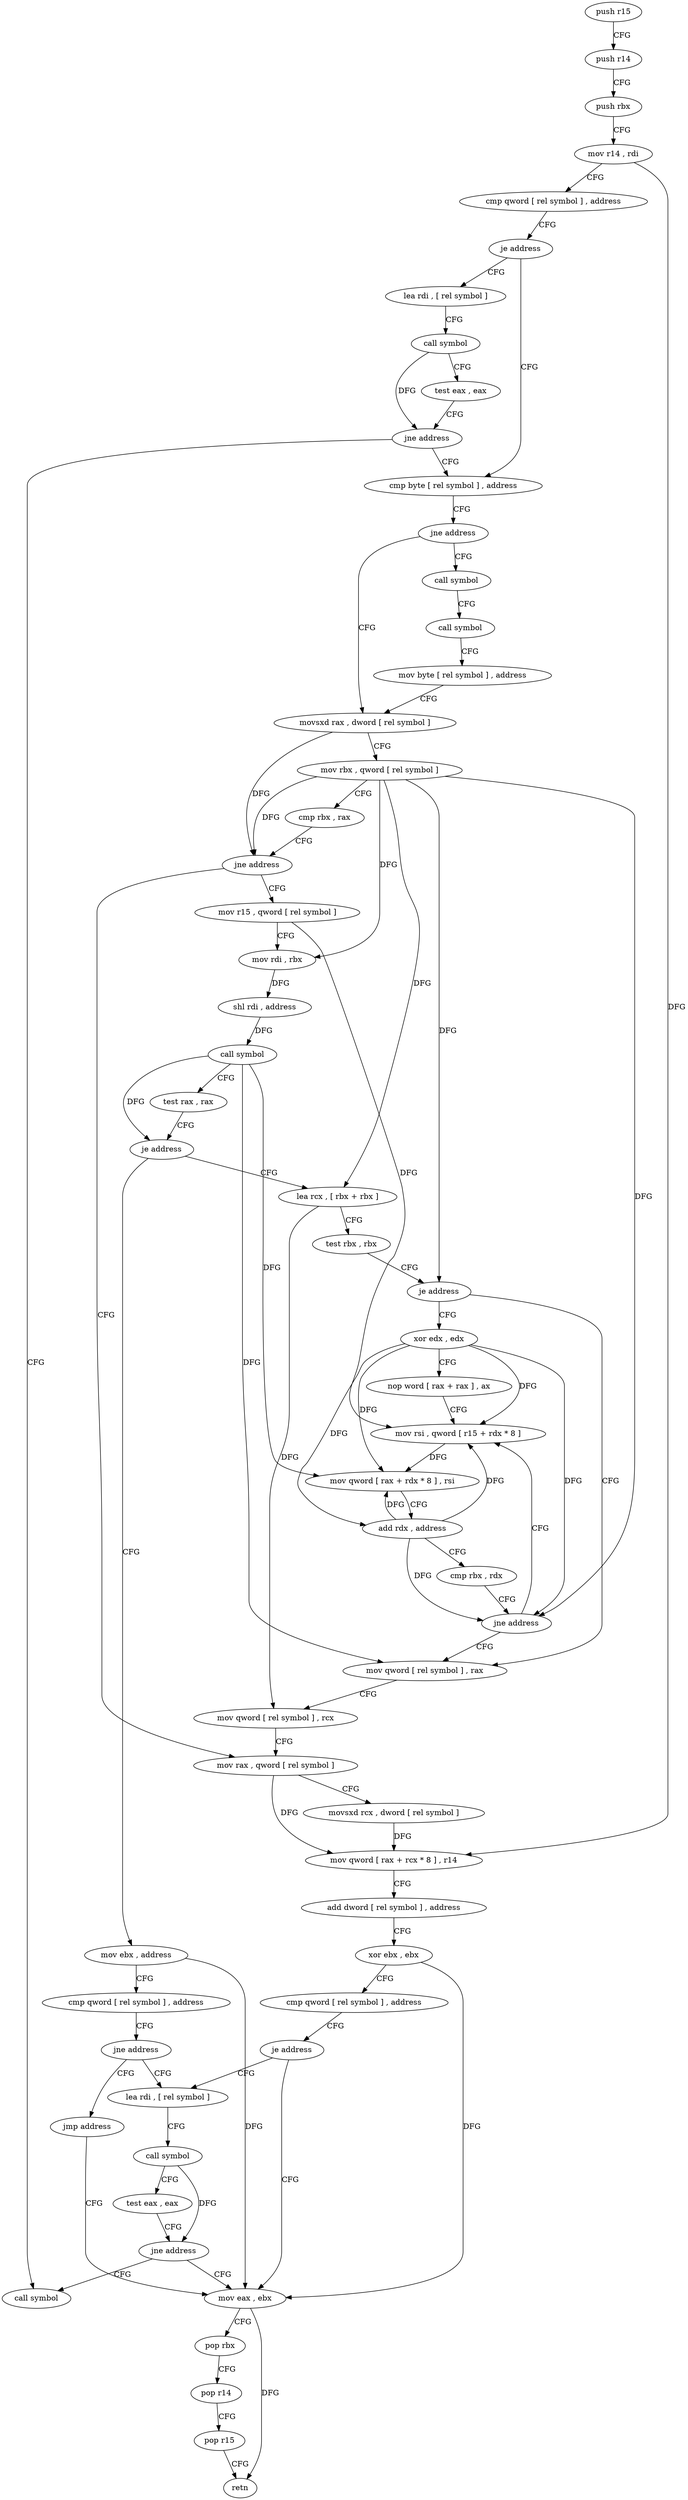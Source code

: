 digraph "func" {
"160480" [label = "push r15" ]
"160482" [label = "push r14" ]
"160484" [label = "push rbx" ]
"160485" [label = "mov r14 , rdi" ]
"160488" [label = "cmp qword [ rel symbol ] , address" ]
"160496" [label = "je address" ]
"160518" [label = "cmp byte [ rel symbol ] , address" ]
"160498" [label = "lea rdi , [ rel symbol ]" ]
"160525" [label = "jne address" ]
"160544" [label = "movsxd rax , dword [ rel symbol ]" ]
"160527" [label = "call symbol" ]
"160505" [label = "call symbol" ]
"160510" [label = "test eax , eax" ]
"160512" [label = "jne address" ]
"160717" [label = "call symbol" ]
"160551" [label = "mov rbx , qword [ rel symbol ]" ]
"160558" [label = "cmp rbx , rax" ]
"160561" [label = "jne address" ]
"160639" [label = "mov rax , qword [ rel symbol ]" ]
"160563" [label = "mov r15 , qword [ rel symbol ]" ]
"160532" [label = "call symbol" ]
"160537" [label = "mov byte [ rel symbol ] , address" ]
"160646" [label = "movsxd rcx , dword [ rel symbol ]" ]
"160653" [label = "mov qword [ rax + rcx * 8 ] , r14" ]
"160657" [label = "add dword [ rel symbol ] , address" ]
"160664" [label = "xor ebx , ebx" ]
"160666" [label = "cmp qword [ rel symbol ] , address" ]
"160674" [label = "je address" ]
"160692" [label = "mov eax , ebx" ]
"160676" [label = "lea rdi , [ rel symbol ]" ]
"160570" [label = "mov rdi , rbx" ]
"160573" [label = "shl rdi , address" ]
"160577" [label = "call symbol" ]
"160582" [label = "test rax , rax" ]
"160585" [label = "je address" ]
"160700" [label = "mov ebx , address" ]
"160587" [label = "lea rcx , [ rbx + rbx ]" ]
"160694" [label = "pop rbx" ]
"160695" [label = "pop r14" ]
"160697" [label = "pop r15" ]
"160699" [label = "retn" ]
"160683" [label = "call symbol" ]
"160688" [label = "test eax , eax" ]
"160690" [label = "jne address" ]
"160705" [label = "cmp qword [ rel symbol ] , address" ]
"160713" [label = "jne address" ]
"160715" [label = "jmp address" ]
"160591" [label = "test rbx , rbx" ]
"160594" [label = "je address" ]
"160625" [label = "mov qword [ rel symbol ] , rax" ]
"160596" [label = "xor edx , edx" ]
"160632" [label = "mov qword [ rel symbol ] , rcx" ]
"160598" [label = "nop word [ rax + rax ] , ax" ]
"160608" [label = "mov rsi , qword [ r15 + rdx * 8 ]" ]
"160612" [label = "mov qword [ rax + rdx * 8 ] , rsi" ]
"160616" [label = "add rdx , address" ]
"160620" [label = "cmp rbx , rdx" ]
"160623" [label = "jne address" ]
"160480" -> "160482" [ label = "CFG" ]
"160482" -> "160484" [ label = "CFG" ]
"160484" -> "160485" [ label = "CFG" ]
"160485" -> "160488" [ label = "CFG" ]
"160485" -> "160653" [ label = "DFG" ]
"160488" -> "160496" [ label = "CFG" ]
"160496" -> "160518" [ label = "CFG" ]
"160496" -> "160498" [ label = "CFG" ]
"160518" -> "160525" [ label = "CFG" ]
"160498" -> "160505" [ label = "CFG" ]
"160525" -> "160544" [ label = "CFG" ]
"160525" -> "160527" [ label = "CFG" ]
"160544" -> "160551" [ label = "CFG" ]
"160544" -> "160561" [ label = "DFG" ]
"160527" -> "160532" [ label = "CFG" ]
"160505" -> "160510" [ label = "CFG" ]
"160505" -> "160512" [ label = "DFG" ]
"160510" -> "160512" [ label = "CFG" ]
"160512" -> "160717" [ label = "CFG" ]
"160512" -> "160518" [ label = "CFG" ]
"160551" -> "160558" [ label = "CFG" ]
"160551" -> "160561" [ label = "DFG" ]
"160551" -> "160570" [ label = "DFG" ]
"160551" -> "160587" [ label = "DFG" ]
"160551" -> "160594" [ label = "DFG" ]
"160551" -> "160623" [ label = "DFG" ]
"160558" -> "160561" [ label = "CFG" ]
"160561" -> "160639" [ label = "CFG" ]
"160561" -> "160563" [ label = "CFG" ]
"160639" -> "160646" [ label = "CFG" ]
"160639" -> "160653" [ label = "DFG" ]
"160563" -> "160570" [ label = "CFG" ]
"160563" -> "160608" [ label = "DFG" ]
"160532" -> "160537" [ label = "CFG" ]
"160537" -> "160544" [ label = "CFG" ]
"160646" -> "160653" [ label = "DFG" ]
"160653" -> "160657" [ label = "CFG" ]
"160657" -> "160664" [ label = "CFG" ]
"160664" -> "160666" [ label = "CFG" ]
"160664" -> "160692" [ label = "DFG" ]
"160666" -> "160674" [ label = "CFG" ]
"160674" -> "160692" [ label = "CFG" ]
"160674" -> "160676" [ label = "CFG" ]
"160692" -> "160694" [ label = "CFG" ]
"160692" -> "160699" [ label = "DFG" ]
"160676" -> "160683" [ label = "CFG" ]
"160570" -> "160573" [ label = "DFG" ]
"160573" -> "160577" [ label = "DFG" ]
"160577" -> "160582" [ label = "CFG" ]
"160577" -> "160585" [ label = "DFG" ]
"160577" -> "160625" [ label = "DFG" ]
"160577" -> "160612" [ label = "DFG" ]
"160582" -> "160585" [ label = "CFG" ]
"160585" -> "160700" [ label = "CFG" ]
"160585" -> "160587" [ label = "CFG" ]
"160700" -> "160705" [ label = "CFG" ]
"160700" -> "160692" [ label = "DFG" ]
"160587" -> "160591" [ label = "CFG" ]
"160587" -> "160632" [ label = "DFG" ]
"160694" -> "160695" [ label = "CFG" ]
"160695" -> "160697" [ label = "CFG" ]
"160697" -> "160699" [ label = "CFG" ]
"160683" -> "160688" [ label = "CFG" ]
"160683" -> "160690" [ label = "DFG" ]
"160688" -> "160690" [ label = "CFG" ]
"160690" -> "160717" [ label = "CFG" ]
"160690" -> "160692" [ label = "CFG" ]
"160705" -> "160713" [ label = "CFG" ]
"160713" -> "160676" [ label = "CFG" ]
"160713" -> "160715" [ label = "CFG" ]
"160715" -> "160692" [ label = "CFG" ]
"160591" -> "160594" [ label = "CFG" ]
"160594" -> "160625" [ label = "CFG" ]
"160594" -> "160596" [ label = "CFG" ]
"160625" -> "160632" [ label = "CFG" ]
"160596" -> "160598" [ label = "CFG" ]
"160596" -> "160608" [ label = "DFG" ]
"160596" -> "160612" [ label = "DFG" ]
"160596" -> "160616" [ label = "DFG" ]
"160596" -> "160623" [ label = "DFG" ]
"160632" -> "160639" [ label = "CFG" ]
"160598" -> "160608" [ label = "CFG" ]
"160608" -> "160612" [ label = "DFG" ]
"160612" -> "160616" [ label = "CFG" ]
"160616" -> "160620" [ label = "CFG" ]
"160616" -> "160608" [ label = "DFG" ]
"160616" -> "160612" [ label = "DFG" ]
"160616" -> "160623" [ label = "DFG" ]
"160620" -> "160623" [ label = "CFG" ]
"160623" -> "160608" [ label = "CFG" ]
"160623" -> "160625" [ label = "CFG" ]
}
